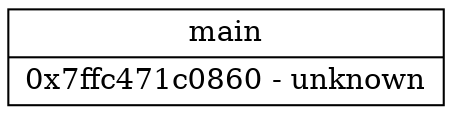 digraph "Memory Dump" {
	node [shape=record]
	rankdir=LR
	"0x7ffc471c0860" [label="main|0x7ffc471c0860 - unknown"]
}